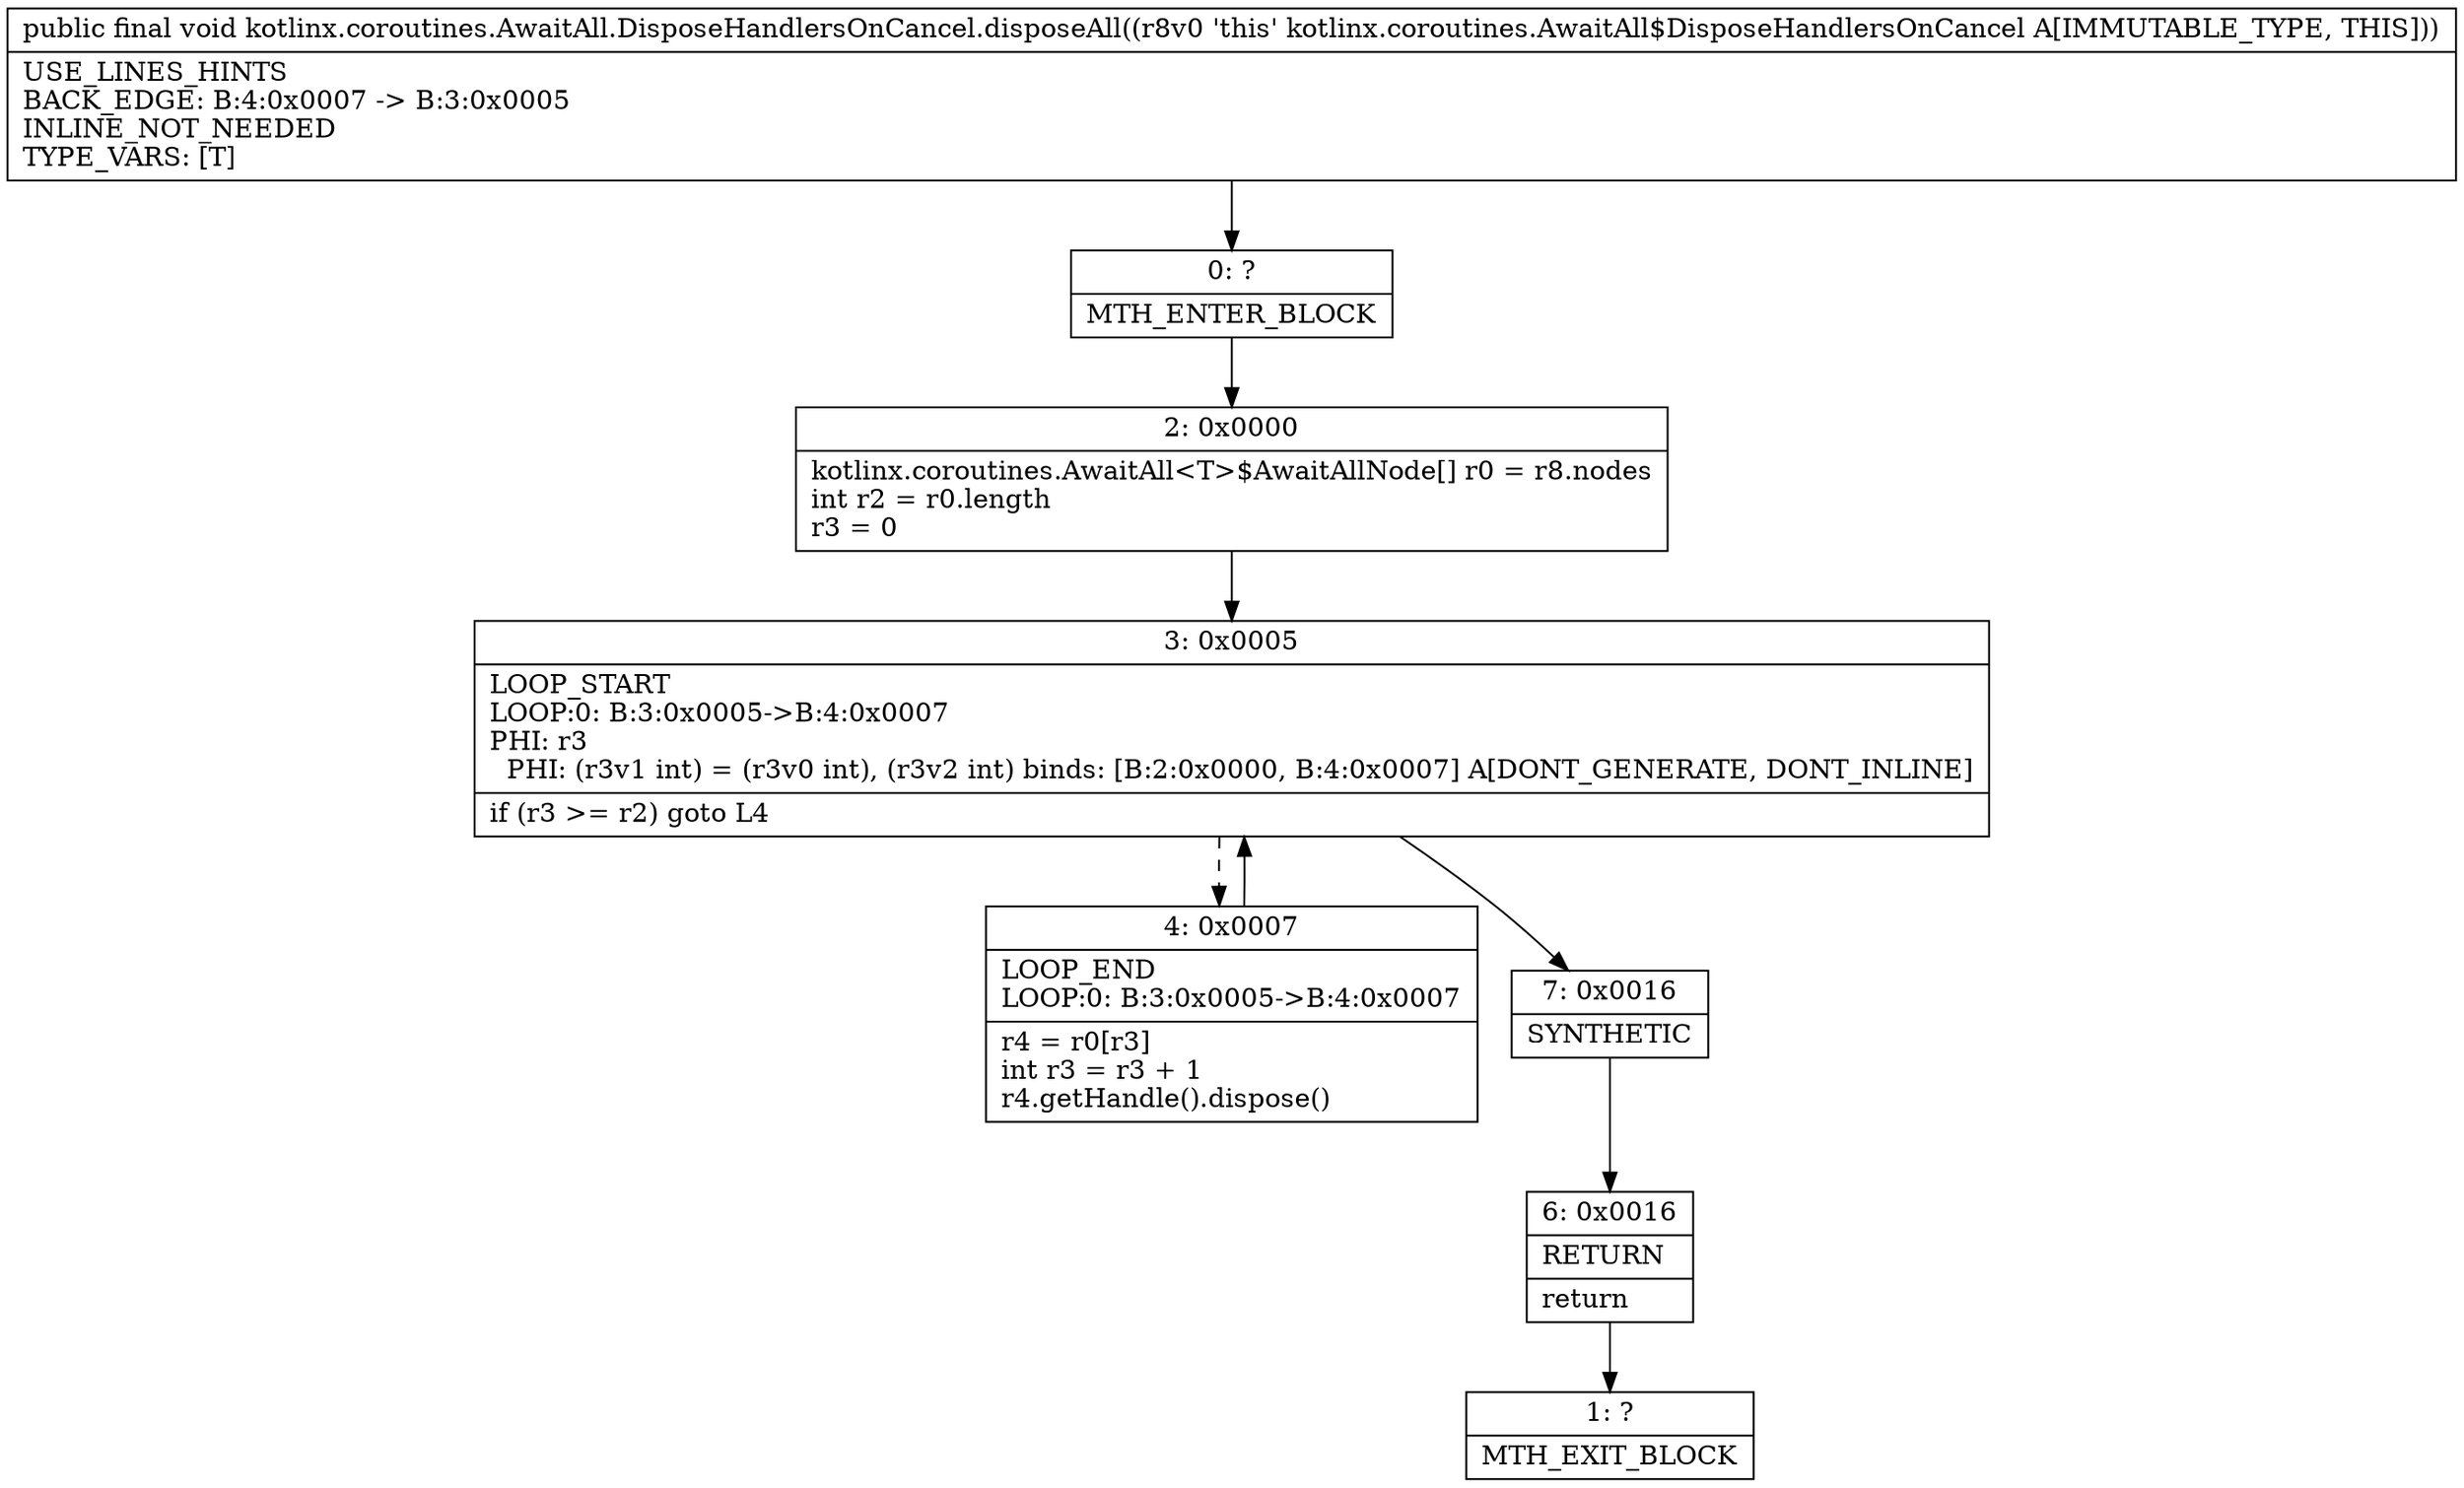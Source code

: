digraph "CFG forkotlinx.coroutines.AwaitAll.DisposeHandlersOnCancel.disposeAll()V" {
Node_0 [shape=record,label="{0\:\ ?|MTH_ENTER_BLOCK\l}"];
Node_2 [shape=record,label="{2\:\ 0x0000|kotlinx.coroutines.AwaitAll\<T\>$AwaitAllNode[] r0 = r8.nodes\lint r2 = r0.length\lr3 = 0\l}"];
Node_3 [shape=record,label="{3\:\ 0x0005|LOOP_START\lLOOP:0: B:3:0x0005\-\>B:4:0x0007\lPHI: r3 \l  PHI: (r3v1 int) = (r3v0 int), (r3v2 int) binds: [B:2:0x0000, B:4:0x0007] A[DONT_GENERATE, DONT_INLINE]\l|if (r3 \>= r2) goto L4\l}"];
Node_4 [shape=record,label="{4\:\ 0x0007|LOOP_END\lLOOP:0: B:3:0x0005\-\>B:4:0x0007\l|r4 = r0[r3]\lint r3 = r3 + 1\lr4.getHandle().dispose()\l}"];
Node_7 [shape=record,label="{7\:\ 0x0016|SYNTHETIC\l}"];
Node_6 [shape=record,label="{6\:\ 0x0016|RETURN\l|return\l}"];
Node_1 [shape=record,label="{1\:\ ?|MTH_EXIT_BLOCK\l}"];
MethodNode[shape=record,label="{public final void kotlinx.coroutines.AwaitAll.DisposeHandlersOnCancel.disposeAll((r8v0 'this' kotlinx.coroutines.AwaitAll$DisposeHandlersOnCancel A[IMMUTABLE_TYPE, THIS]))  | USE_LINES_HINTS\lBACK_EDGE: B:4:0x0007 \-\> B:3:0x0005\lINLINE_NOT_NEEDED\lTYPE_VARS: [T]\l}"];
MethodNode -> Node_0;Node_0 -> Node_2;
Node_2 -> Node_3;
Node_3 -> Node_4[style=dashed];
Node_3 -> Node_7;
Node_4 -> Node_3;
Node_7 -> Node_6;
Node_6 -> Node_1;
}

